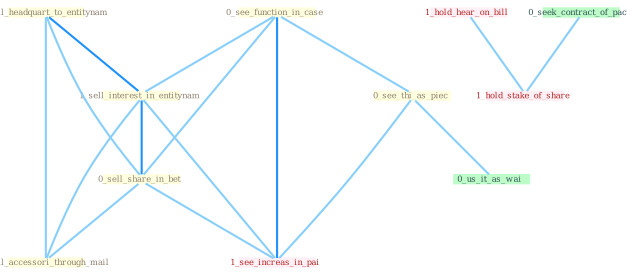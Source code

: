 Graph G{ 
    node
    [shape=polygon,style=filled,width=.5,height=.06,color="#BDFCC9",fixedsize=true,fontsize=4,
    fontcolor="#2f4f4f"];
    {node
    [color="#ffffe0", fontcolor="#8b7d6b"] "0_see_function_in_case " "0_sell_headquart_to_entitynam " "1_sell_interest_in_entitynam " "0_sell_share_in_bet " "0_see_thi_as_piec " "0_sell_accessori_through_mail "}
{node [color="#fff0f5", fontcolor="#b22222"] "1_see_increas_in_pai " "1_hold_hear_on_bill " "1_hold_stake_of_share "}
edge [color="#B0E2FF"];

	"0_see_function_in_case " -- "1_sell_interest_in_entitynam " [w="1", color="#87cefa" ];
	"0_see_function_in_case " -- "0_sell_share_in_bet " [w="1", color="#87cefa" ];
	"0_see_function_in_case " -- "0_see_thi_as_piec " [w="1", color="#87cefa" ];
	"0_see_function_in_case " -- "1_see_increas_in_pai " [w="2", color="#1e90ff" , len=0.8];
	"0_sell_headquart_to_entitynam " -- "1_sell_interest_in_entitynam " [w="2", color="#1e90ff" , len=0.8];
	"0_sell_headquart_to_entitynam " -- "0_sell_share_in_bet " [w="1", color="#87cefa" ];
	"0_sell_headquart_to_entitynam " -- "0_sell_accessori_through_mail " [w="1", color="#87cefa" ];
	"1_sell_interest_in_entitynam " -- "0_sell_share_in_bet " [w="2", color="#1e90ff" , len=0.8];
	"1_sell_interest_in_entitynam " -- "0_sell_accessori_through_mail " [w="1", color="#87cefa" ];
	"1_sell_interest_in_entitynam " -- "1_see_increas_in_pai " [w="1", color="#87cefa" ];
	"0_sell_share_in_bet " -- "0_sell_accessori_through_mail " [w="1", color="#87cefa" ];
	"0_sell_share_in_bet " -- "1_see_increas_in_pai " [w="1", color="#87cefa" ];
	"0_see_thi_as_piec " -- "0_us_it_as_wai " [w="1", color="#87cefa" ];
	"0_see_thi_as_piec " -- "1_see_increas_in_pai " [w="1", color="#87cefa" ];
	"0_seek_contract_of_pact " -- "1_hold_stake_of_share " [w="1", color="#87cefa" ];
	"1_hold_hear_on_bill " -- "1_hold_stake_of_share " [w="1", color="#87cefa" ];
}